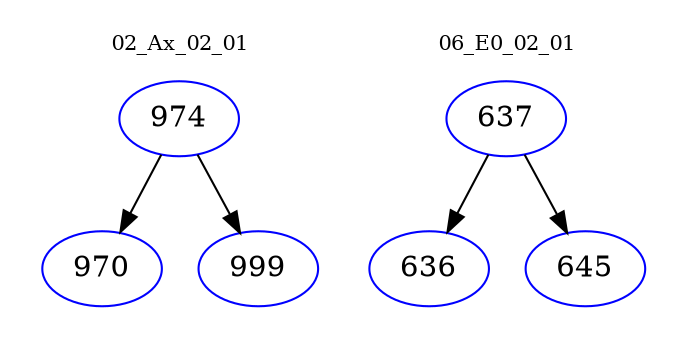 digraph{
subgraph cluster_0 {
color = white
label = "02_Ax_02_01";
fontsize=10;
T0_974 [label="974", color="blue"]
T0_974 -> T0_970 [color="black"]
T0_970 [label="970", color="blue"]
T0_974 -> T0_999 [color="black"]
T0_999 [label="999", color="blue"]
}
subgraph cluster_1 {
color = white
label = "06_E0_02_01";
fontsize=10;
T1_637 [label="637", color="blue"]
T1_637 -> T1_636 [color="black"]
T1_636 [label="636", color="blue"]
T1_637 -> T1_645 [color="black"]
T1_645 [label="645", color="blue"]
}
}

